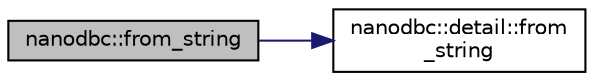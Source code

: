 digraph "nanodbc::from_string"
{
 // LATEX_PDF_SIZE
  edge [fontname="Helvetica",fontsize="10",labelfontname="Helvetica",labelfontsize="10"];
  node [fontname="Helvetica",fontsize="10",shape=record];
  rankdir="LR";
  Node0 [label="nanodbc::from_string",height=0.2,width=0.4,color="black", fillcolor="grey75", style="filled", fontcolor="black",tooltip=" "];
  Node0 -> Node1 [color="midnightblue",fontsize="10",style="solid",fontname="Helvetica"];
  Node1 [label="nanodbc::detail::from\l_string",height=0.2,width=0.4,color="black", fillcolor="white", style="filled",URL="$namespacenanodbc_1_1detail.html#a1b82cd6e39ee7cd939739f4a0550a42c",tooltip=" "];
}
